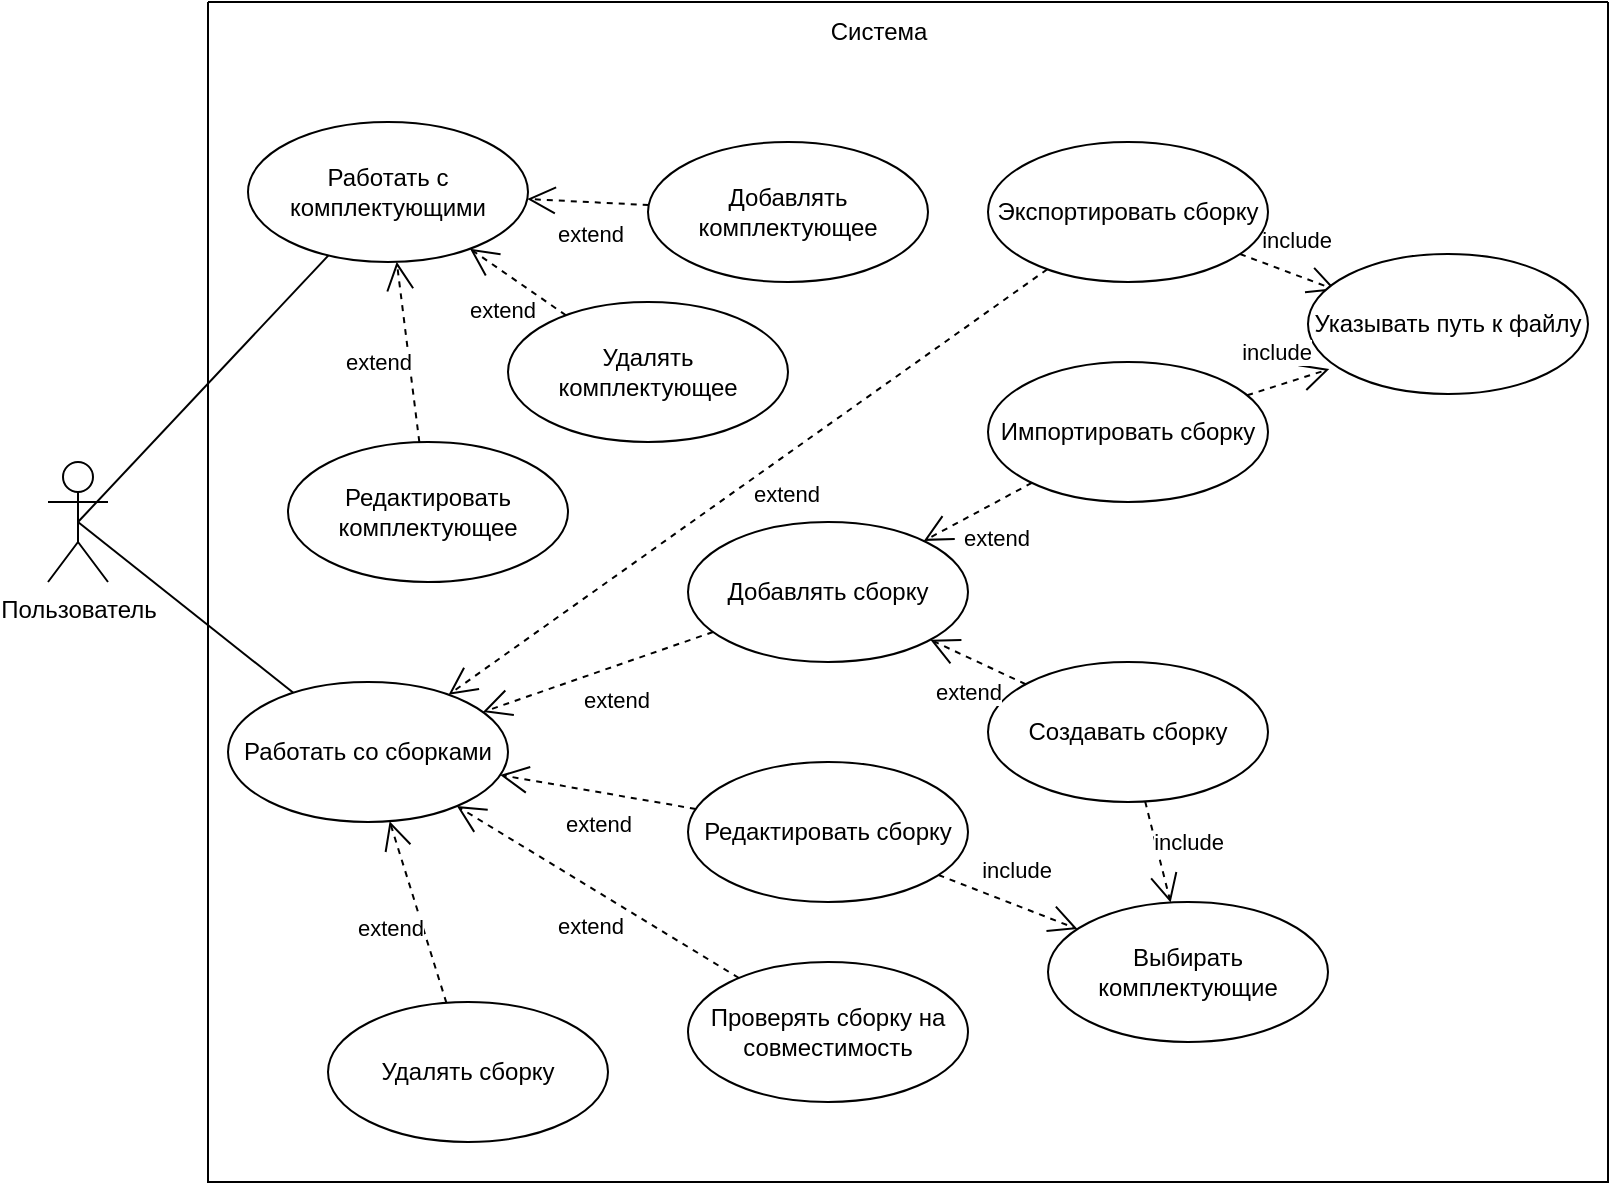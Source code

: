 <mxfile version="22.0.0" type="device">
  <diagram name="Страница — 1" id="gGU0pYqspVu6Y8VHLPDK">
    <mxGraphModel dx="2518" dy="1678" grid="1" gridSize="10" guides="1" tooltips="1" connect="1" arrows="1" fold="1" page="1" pageScale="1" pageWidth="1100" pageHeight="850" math="0" shadow="0">
      <root>
        <mxCell id="0" />
        <mxCell id="1" parent="0" />
        <mxCell id="r_Gkihgk-6NHchpr0huC-2" value="" style="swimlane;startSize=0;" parent="1" vertex="1">
          <mxGeometry x="90" y="-220" width="700" height="590" as="geometry" />
        </mxCell>
        <mxCell id="r_Gkihgk-6NHchpr0huC-18" value="include" style="endArrow=open;dashed=1;endFill=0;endSize=12;html=1;rounded=0;" parent="r_Gkihgk-6NHchpr0huC-2" source="r_Gkihgk-6NHchpr0huC-28" edge="1">
          <mxGeometry x="-0.065" y="16" width="160" relative="1" as="geometry">
            <mxPoint x="755.42" y="459.059" as="sourcePoint" />
            <mxPoint x="564" y="144" as="targetPoint" />
            <mxPoint as="offset" />
          </mxGeometry>
        </mxCell>
        <mxCell id="r_Gkihgk-6NHchpr0huC-21" value="include" style="endArrow=open;dashed=1;endFill=0;endSize=12;html=1;rounded=0;" parent="r_Gkihgk-6NHchpr0huC-2" source="r_Gkihgk-6NHchpr0huC-33" target="r_Gkihgk-6NHchpr0huC-32" edge="1">
          <mxGeometry x="-0.065" y="16" width="160" relative="1" as="geometry">
            <mxPoint x="623.737" y="547.794" as="sourcePoint" />
            <mxPoint x="696.334" y="572.111" as="targetPoint" />
            <mxPoint as="offset" />
          </mxGeometry>
        </mxCell>
        <mxCell id="r_Gkihgk-6NHchpr0huC-22" value="include" style="endArrow=open;dashed=1;endFill=0;endSize=12;html=1;rounded=0;" parent="r_Gkihgk-6NHchpr0huC-2" source="r_Gkihgk-6NHchpr0huC-34" target="r_Gkihgk-6NHchpr0huC-32" edge="1">
          <mxGeometry x="-0.065" y="16" width="160" relative="1" as="geometry">
            <mxPoint x="625.461" y="624.739" as="sourcePoint" />
            <mxPoint x="694.615" y="605.385" as="targetPoint" />
            <mxPoint as="offset" />
          </mxGeometry>
        </mxCell>
        <mxCell id="r_Gkihgk-6NHchpr0huC-23" value="Редактировать комплектующее" style="ellipse;whiteSpace=wrap;html=1;" parent="r_Gkihgk-6NHchpr0huC-2" vertex="1">
          <mxGeometry x="40" y="220" width="140" height="70" as="geometry" />
        </mxCell>
        <mxCell id="r_Gkihgk-6NHchpr0huC-24" value="Добавлять комплектующее" style="ellipse;whiteSpace=wrap;html=1;" parent="r_Gkihgk-6NHchpr0huC-2" vertex="1">
          <mxGeometry x="220" y="70" width="140" height="70" as="geometry" />
        </mxCell>
        <mxCell id="r_Gkihgk-6NHchpr0huC-25" value="Удалять сборку" style="ellipse;whiteSpace=wrap;html=1;" parent="r_Gkihgk-6NHchpr0huC-2" vertex="1">
          <mxGeometry x="60" y="500" width="140" height="70" as="geometry" />
        </mxCell>
        <mxCell id="r_Gkihgk-6NHchpr0huC-26" value="Удалять комплектующее" style="ellipse;whiteSpace=wrap;html=1;" parent="r_Gkihgk-6NHchpr0huC-2" vertex="1">
          <mxGeometry x="150" y="150" width="140" height="70" as="geometry" />
        </mxCell>
        <mxCell id="r_Gkihgk-6NHchpr0huC-27" value="Проверять сборку на совместимость" style="ellipse;whiteSpace=wrap;html=1;" parent="r_Gkihgk-6NHchpr0huC-2" vertex="1">
          <mxGeometry x="240" y="480" width="140" height="70" as="geometry" />
        </mxCell>
        <mxCell id="r_Gkihgk-6NHchpr0huC-28" value="Экспортировать сборку" style="ellipse;whiteSpace=wrap;html=1;" parent="r_Gkihgk-6NHchpr0huC-2" vertex="1">
          <mxGeometry x="390" y="70" width="140" height="70" as="geometry" />
        </mxCell>
        <mxCell id="r_Gkihgk-6NHchpr0huC-29" value="Указывать путь к файлу" style="ellipse;whiteSpace=wrap;html=1;" parent="r_Gkihgk-6NHchpr0huC-2" vertex="1">
          <mxGeometry x="550" y="126" width="140" height="70" as="geometry" />
        </mxCell>
        <mxCell id="r_Gkihgk-6NHchpr0huC-32" value="Выбирать комплектующие" style="ellipse;whiteSpace=wrap;html=1;" parent="r_Gkihgk-6NHchpr0huC-2" vertex="1">
          <mxGeometry x="420" y="450" width="140" height="70" as="geometry" />
        </mxCell>
        <mxCell id="r_Gkihgk-6NHchpr0huC-33" value="Создавать сборку" style="ellipse;whiteSpace=wrap;html=1;" parent="r_Gkihgk-6NHchpr0huC-2" vertex="1">
          <mxGeometry x="390" y="330" width="140" height="70" as="geometry" />
        </mxCell>
        <mxCell id="r_Gkihgk-6NHchpr0huC-34" value="Редактировать сборку" style="ellipse;whiteSpace=wrap;html=1;" parent="r_Gkihgk-6NHchpr0huC-2" vertex="1">
          <mxGeometry x="240" y="380" width="140" height="70" as="geometry" />
        </mxCell>
        <mxCell id="r_Gkihgk-6NHchpr0huC-52" value="Работать с комплектующими" style="ellipse;whiteSpace=wrap;html=1;" parent="r_Gkihgk-6NHchpr0huC-2" vertex="1">
          <mxGeometry x="20" y="60" width="140" height="70" as="geometry" />
        </mxCell>
        <mxCell id="r_Gkihgk-6NHchpr0huC-53" value="extend" style="endArrow=open;dashed=1;endFill=0;endSize=12;html=1;rounded=0;" parent="r_Gkihgk-6NHchpr0huC-2" source="r_Gkihgk-6NHchpr0huC-24" target="r_Gkihgk-6NHchpr0huC-52" edge="1">
          <mxGeometry x="-0.065" y="16" width="160" relative="1" as="geometry">
            <mxPoint x="170" y="290" as="sourcePoint" />
            <mxPoint x="236" y="308" as="targetPoint" />
            <mxPoint as="offset" />
          </mxGeometry>
        </mxCell>
        <mxCell id="r_Gkihgk-6NHchpr0huC-56" value="extend" style="endArrow=open;dashed=1;endFill=0;endSize=12;html=1;rounded=0;" parent="r_Gkihgk-6NHchpr0huC-2" source="r_Gkihgk-6NHchpr0huC-23" target="r_Gkihgk-6NHchpr0huC-52" edge="1">
          <mxGeometry x="-0.065" y="16" width="160" relative="1" as="geometry">
            <mxPoint x="324" y="230" as="sourcePoint" />
            <mxPoint x="230" y="262" as="targetPoint" />
            <mxPoint as="offset" />
          </mxGeometry>
        </mxCell>
        <mxCell id="r_Gkihgk-6NHchpr0huC-57" value="extend" style="endArrow=open;dashed=1;endFill=0;endSize=12;html=1;rounded=0;" parent="r_Gkihgk-6NHchpr0huC-2" source="r_Gkihgk-6NHchpr0huC-26" target="r_Gkihgk-6NHchpr0huC-52" edge="1">
          <mxGeometry x="-0.065" y="16" width="160" relative="1" as="geometry">
            <mxPoint x="427" y="255" as="sourcePoint" />
            <mxPoint x="323" y="211" as="targetPoint" />
            <mxPoint as="offset" />
          </mxGeometry>
        </mxCell>
        <mxCell id="r_Gkihgk-6NHchpr0huC-58" value="Система" style="text;html=1;align=center;verticalAlign=middle;resizable=0;points=[];autosize=1;strokeColor=none;fillColor=none;" parent="r_Gkihgk-6NHchpr0huC-2" vertex="1">
          <mxGeometry x="300" width="70" height="30" as="geometry" />
        </mxCell>
        <mxCell id="r_Gkihgk-6NHchpr0huC-59" value="Работать со сборками" style="ellipse;whiteSpace=wrap;html=1;" parent="r_Gkihgk-6NHchpr0huC-2" vertex="1">
          <mxGeometry x="10" y="340" width="140" height="70" as="geometry" />
        </mxCell>
        <mxCell id="r_Gkihgk-6NHchpr0huC-60" value="Добавлять сборку" style="ellipse;whiteSpace=wrap;html=1;" parent="r_Gkihgk-6NHchpr0huC-2" vertex="1">
          <mxGeometry x="240" y="260" width="140" height="70" as="geometry" />
        </mxCell>
        <mxCell id="r_Gkihgk-6NHchpr0huC-61" value="extend" style="endArrow=open;dashed=1;endFill=0;endSize=12;html=1;rounded=0;" parent="r_Gkihgk-6NHchpr0huC-2" source="r_Gkihgk-6NHchpr0huC-60" target="r_Gkihgk-6NHchpr0huC-59" edge="1">
          <mxGeometry x="-0.065" y="16" width="160" relative="1" as="geometry">
            <mxPoint x="324" y="542" as="sourcePoint" />
            <mxPoint x="220" y="498" as="targetPoint" />
            <mxPoint as="offset" />
          </mxGeometry>
        </mxCell>
        <mxCell id="r_Gkihgk-6NHchpr0huC-62" value="extend" style="endArrow=open;dashed=1;endFill=0;endSize=12;html=1;rounded=0;" parent="r_Gkihgk-6NHchpr0huC-2" source="r_Gkihgk-6NHchpr0huC-34" target="r_Gkihgk-6NHchpr0huC-59" edge="1">
          <mxGeometry x="-0.065" y="16" width="160" relative="1" as="geometry">
            <mxPoint x="230" y="506" as="sourcePoint" />
            <mxPoint x="160" y="534" as="targetPoint" />
            <mxPoint as="offset" />
          </mxGeometry>
        </mxCell>
        <mxCell id="r_Gkihgk-6NHchpr0huC-63" value="extend" style="endArrow=open;dashed=1;endFill=0;endSize=12;html=1;rounded=0;" parent="r_Gkihgk-6NHchpr0huC-2" source="r_Gkihgk-6NHchpr0huC-33" target="r_Gkihgk-6NHchpr0huC-60" edge="1">
          <mxGeometry x="-0.065" y="16" width="160" relative="1" as="geometry">
            <mxPoint x="680" y="370" as="sourcePoint" />
            <mxPoint x="610" y="398" as="targetPoint" />
            <mxPoint as="offset" />
          </mxGeometry>
        </mxCell>
        <mxCell id="r_Gkihgk-6NHchpr0huC-30" value="Импортировать сборку" style="ellipse;whiteSpace=wrap;html=1;" parent="r_Gkihgk-6NHchpr0huC-2" vertex="1">
          <mxGeometry x="390" y="180" width="140" height="70" as="geometry" />
        </mxCell>
        <mxCell id="r_Gkihgk-6NHchpr0huC-19" value="include" style="endArrow=open;dashed=1;endFill=0;endSize=12;html=1;rounded=0;" parent="r_Gkihgk-6NHchpr0huC-2" source="r_Gkihgk-6NHchpr0huC-30" edge="1">
          <mxGeometry x="-0.065" y="16" width="160" relative="1" as="geometry">
            <mxPoint x="753.557" y="559.244" as="sourcePoint" />
            <mxPoint x="560.64" y="183.55" as="targetPoint" />
            <mxPoint as="offset" />
          </mxGeometry>
        </mxCell>
        <mxCell id="r_Gkihgk-6NHchpr0huC-64" value="extend" style="endArrow=open;dashed=1;endFill=0;endSize=12;html=1;rounded=0;" parent="r_Gkihgk-6NHchpr0huC-2" source="r_Gkihgk-6NHchpr0huC-30" target="r_Gkihgk-6NHchpr0huC-60" edge="1">
          <mxGeometry x="-0.065" y="16" width="160" relative="1" as="geometry">
            <mxPoint x="530" y="360" as="sourcePoint" />
            <mxPoint x="406" y="306" as="targetPoint" />
            <mxPoint as="offset" />
          </mxGeometry>
        </mxCell>
        <mxCell id="r_Gkihgk-6NHchpr0huC-65" value="extend" style="endArrow=open;dashed=1;endFill=0;endSize=12;html=1;rounded=0;" parent="r_Gkihgk-6NHchpr0huC-2" source="r_Gkihgk-6NHchpr0huC-28" target="r_Gkihgk-6NHchpr0huC-59" edge="1">
          <mxGeometry x="-0.065" y="16" width="160" relative="1" as="geometry">
            <mxPoint x="370" y="680" as="sourcePoint" />
            <mxPoint x="280" y="680" as="targetPoint" />
            <mxPoint as="offset" />
          </mxGeometry>
        </mxCell>
        <mxCell id="r_Gkihgk-6NHchpr0huC-66" value="extend" style="endArrow=open;dashed=1;endFill=0;endSize=12;html=1;rounded=0;" parent="r_Gkihgk-6NHchpr0huC-2" source="r_Gkihgk-6NHchpr0huC-27" target="r_Gkihgk-6NHchpr0huC-59" edge="1">
          <mxGeometry x="-0.065" y="16" width="160" relative="1" as="geometry">
            <mxPoint x="220" y="746" as="sourcePoint" />
            <mxPoint x="58" y="570" as="targetPoint" />
            <mxPoint as="offset" />
          </mxGeometry>
        </mxCell>
        <mxCell id="r_Gkihgk-6NHchpr0huC-67" value="extend" style="endArrow=open;dashed=1;endFill=0;endSize=12;html=1;rounded=0;" parent="r_Gkihgk-6NHchpr0huC-2" source="r_Gkihgk-6NHchpr0huC-25" target="r_Gkihgk-6NHchpr0huC-59" edge="1">
          <mxGeometry x="-0.065" y="16" width="160" relative="1" as="geometry">
            <mxPoint x="150" y="825" as="sourcePoint" />
            <mxPoint x="70" y="535" as="targetPoint" />
            <mxPoint as="offset" />
          </mxGeometry>
        </mxCell>
        <mxCell id="r_Gkihgk-6NHchpr0huC-68" style="rounded=0;orthogonalLoop=1;jettySize=auto;html=1;exitX=0.5;exitY=0.5;exitDx=0;exitDy=0;exitPerimeter=0;endArrow=none;endFill=0;" parent="1" source="r_Gkihgk-6NHchpr0huC-3" target="r_Gkihgk-6NHchpr0huC-52" edge="1">
          <mxGeometry relative="1" as="geometry" />
        </mxCell>
        <mxCell id="r_Gkihgk-6NHchpr0huC-69" style="rounded=0;orthogonalLoop=1;jettySize=auto;html=1;exitX=0.5;exitY=0.5;exitDx=0;exitDy=0;exitPerimeter=0;endArrow=none;endFill=0;" parent="1" source="r_Gkihgk-6NHchpr0huC-3" target="r_Gkihgk-6NHchpr0huC-59" edge="1">
          <mxGeometry relative="1" as="geometry" />
        </mxCell>
        <mxCell id="r_Gkihgk-6NHchpr0huC-3" value="Пользователь" style="shape=umlActor;verticalLabelPosition=bottom;verticalAlign=top;html=1;outlineConnect=0;" parent="1" vertex="1">
          <mxGeometry x="10" y="10" width="30" height="60" as="geometry" />
        </mxCell>
      </root>
    </mxGraphModel>
  </diagram>
</mxfile>
